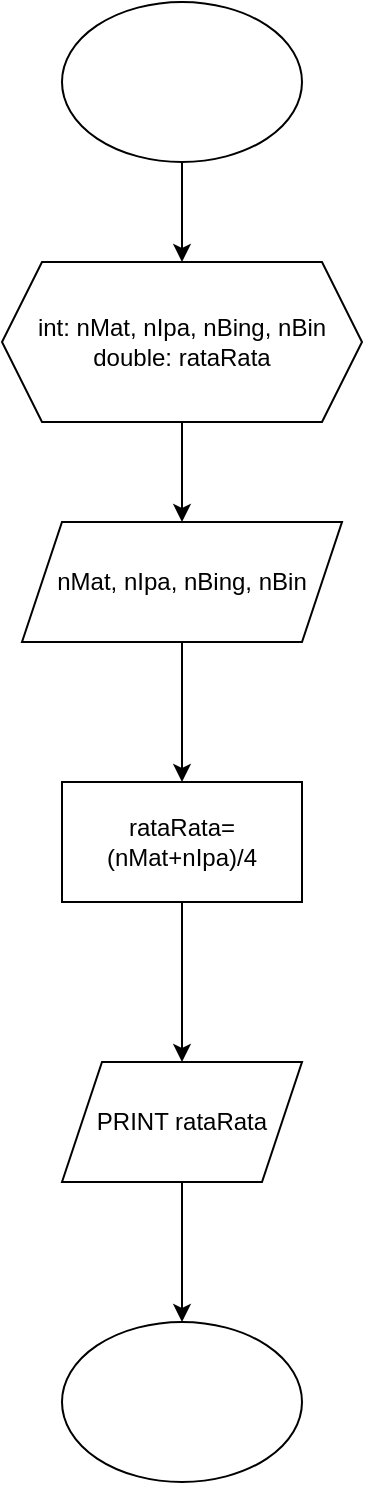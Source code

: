 <mxfile version="21.7.5" type="github">
  <diagram id="C5RBs43oDa-KdzZeNtuy" name="Page-1">
    <mxGraphModel dx="281" dy="557" grid="1" gridSize="10" guides="1" tooltips="1" connect="1" arrows="1" fold="1" page="1" pageScale="1" pageWidth="827" pageHeight="1169" math="0" shadow="0">
      <root>
        <mxCell id="WIyWlLk6GJQsqaUBKTNV-0" />
        <mxCell id="WIyWlLk6GJQsqaUBKTNV-1" parent="WIyWlLk6GJQsqaUBKTNV-0" />
        <mxCell id="5QK5sH9AKLGY0e7WAv2W-7" style="edgeStyle=orthogonalEdgeStyle;rounded=0;orthogonalLoop=1;jettySize=auto;html=1;" edge="1" parent="WIyWlLk6GJQsqaUBKTNV-1" source="5QK5sH9AKLGY0e7WAv2W-0" target="5QK5sH9AKLGY0e7WAv2W-2">
          <mxGeometry relative="1" as="geometry" />
        </mxCell>
        <mxCell id="5QK5sH9AKLGY0e7WAv2W-0" value="" style="ellipse;whiteSpace=wrap;html=1;" vertex="1" parent="WIyWlLk6GJQsqaUBKTNV-1">
          <mxGeometry x="160" y="40" width="120" height="80" as="geometry" />
        </mxCell>
        <mxCell id="5QK5sH9AKLGY0e7WAv2W-8" style="edgeStyle=orthogonalEdgeStyle;rounded=0;orthogonalLoop=1;jettySize=auto;html=1;entryX=0.5;entryY=0;entryDx=0;entryDy=0;" edge="1" parent="WIyWlLk6GJQsqaUBKTNV-1" source="5QK5sH9AKLGY0e7WAv2W-2" target="5QK5sH9AKLGY0e7WAv2W-3">
          <mxGeometry relative="1" as="geometry" />
        </mxCell>
        <mxCell id="5QK5sH9AKLGY0e7WAv2W-2" value="int: nMat, nIpa, nBing, nBin&lt;br&gt;double: rataRata" style="shape=hexagon;perimeter=hexagonPerimeter2;whiteSpace=wrap;html=1;fixedSize=1;" vertex="1" parent="WIyWlLk6GJQsqaUBKTNV-1">
          <mxGeometry x="130" y="170" width="180" height="80" as="geometry" />
        </mxCell>
        <mxCell id="5QK5sH9AKLGY0e7WAv2W-9" style="edgeStyle=orthogonalEdgeStyle;rounded=0;orthogonalLoop=1;jettySize=auto;html=1;entryX=0.5;entryY=0;entryDx=0;entryDy=0;" edge="1" parent="WIyWlLk6GJQsqaUBKTNV-1" source="5QK5sH9AKLGY0e7WAv2W-3" target="5QK5sH9AKLGY0e7WAv2W-4">
          <mxGeometry relative="1" as="geometry" />
        </mxCell>
        <mxCell id="5QK5sH9AKLGY0e7WAv2W-3" value="nMat, nIpa, nBing, nBin" style="shape=parallelogram;perimeter=parallelogramPerimeter;whiteSpace=wrap;html=1;fixedSize=1;" vertex="1" parent="WIyWlLk6GJQsqaUBKTNV-1">
          <mxGeometry x="140" y="300" width="160" height="60" as="geometry" />
        </mxCell>
        <mxCell id="5QK5sH9AKLGY0e7WAv2W-10" style="edgeStyle=orthogonalEdgeStyle;rounded=0;orthogonalLoop=1;jettySize=auto;html=1;entryX=0.5;entryY=0;entryDx=0;entryDy=0;" edge="1" parent="WIyWlLk6GJQsqaUBKTNV-1" source="5QK5sH9AKLGY0e7WAv2W-4" target="5QK5sH9AKLGY0e7WAv2W-5">
          <mxGeometry relative="1" as="geometry" />
        </mxCell>
        <mxCell id="5QK5sH9AKLGY0e7WAv2W-4" value="rataRata=(nMat+nIpa)/4" style="rounded=0;whiteSpace=wrap;html=1;" vertex="1" parent="WIyWlLk6GJQsqaUBKTNV-1">
          <mxGeometry x="160" y="430" width="120" height="60" as="geometry" />
        </mxCell>
        <mxCell id="5QK5sH9AKLGY0e7WAv2W-11" style="edgeStyle=orthogonalEdgeStyle;rounded=0;orthogonalLoop=1;jettySize=auto;html=1;entryX=0.5;entryY=0;entryDx=0;entryDy=0;" edge="1" parent="WIyWlLk6GJQsqaUBKTNV-1" source="5QK5sH9AKLGY0e7WAv2W-5" target="5QK5sH9AKLGY0e7WAv2W-6">
          <mxGeometry relative="1" as="geometry" />
        </mxCell>
        <mxCell id="5QK5sH9AKLGY0e7WAv2W-5" value="PRINT rataRata" style="shape=parallelogram;perimeter=parallelogramPerimeter;whiteSpace=wrap;html=1;fixedSize=1;" vertex="1" parent="WIyWlLk6GJQsqaUBKTNV-1">
          <mxGeometry x="160" y="570" width="120" height="60" as="geometry" />
        </mxCell>
        <mxCell id="5QK5sH9AKLGY0e7WAv2W-6" value="" style="ellipse;whiteSpace=wrap;html=1;" vertex="1" parent="WIyWlLk6GJQsqaUBKTNV-1">
          <mxGeometry x="160" y="700" width="120" height="80" as="geometry" />
        </mxCell>
      </root>
    </mxGraphModel>
  </diagram>
</mxfile>
